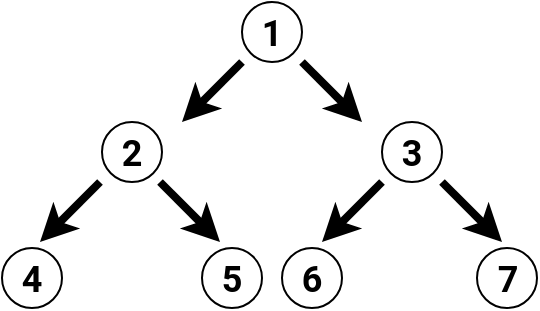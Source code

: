 <mxfile version="16.5.6" type="device"><diagram id="_dZOTa-lZWFBcQjlPdbf" name="Page-1"><mxGraphModel dx="1422" dy="686" grid="1" gridSize="10" guides="1" tooltips="1" connect="1" arrows="1" fold="1" page="1" pageScale="1" pageWidth="850" pageHeight="1100" math="0" shadow="0"><root><mxCell id="0"/><mxCell id="1" parent="0"/><mxCell id="bWi91H6nYLXJk-LkGZLk-1" value="&lt;font style=&quot;font-size: 18px&quot; face=&quot;Roboto&quot; data-font-src=&quot;https://fonts.googleapis.com/css?family=Roboto&quot;&gt;&lt;b&gt;1&lt;/b&gt;&lt;/font&gt;" style="ellipse;whiteSpace=wrap;html=1;aspect=fixed;" vertex="1" parent="1"><mxGeometry x="380" y="80" width="30" height="30" as="geometry"/></mxCell><mxCell id="bWi91H6nYLXJk-LkGZLk-2" value="&lt;font style=&quot;font-size: 18px&quot; face=&quot;Roboto&quot; data-font-src=&quot;https://fonts.googleapis.com/css?family=Roboto&quot;&gt;&lt;b&gt;2&lt;/b&gt;&lt;/font&gt;" style="ellipse;whiteSpace=wrap;html=1;aspect=fixed;" vertex="1" parent="1"><mxGeometry x="310" y="140" width="30" height="30" as="geometry"/></mxCell><mxCell id="bWi91H6nYLXJk-LkGZLk-3" value="&lt;font style=&quot;font-size: 18px&quot; face=&quot;Roboto&quot; data-font-src=&quot;https://fonts.googleapis.com/css?family=Roboto&quot;&gt;&lt;b&gt;3&lt;/b&gt;&lt;/font&gt;" style="ellipse;whiteSpace=wrap;html=1;aspect=fixed;" vertex="1" parent="1"><mxGeometry x="450" y="140" width="30" height="30" as="geometry"/></mxCell><mxCell id="bWi91H6nYLXJk-LkGZLk-7" value="&lt;font style=&quot;font-size: 18px&quot; face=&quot;Roboto&quot; data-font-src=&quot;https://fonts.googleapis.com/css?family=Roboto&quot;&gt;&lt;b&gt;4&lt;/b&gt;&lt;/font&gt;" style="ellipse;whiteSpace=wrap;html=1;aspect=fixed;" vertex="1" parent="1"><mxGeometry x="260" y="203" width="30" height="30" as="geometry"/></mxCell><mxCell id="bWi91H6nYLXJk-LkGZLk-8" value="&lt;font style=&quot;font-size: 18px&quot; face=&quot;Roboto&quot; data-font-src=&quot;https://fonts.googleapis.com/css?family=Roboto&quot;&gt;&lt;b&gt;5&lt;/b&gt;&lt;/font&gt;" style="ellipse;whiteSpace=wrap;html=1;aspect=fixed;" vertex="1" parent="1"><mxGeometry x="360" y="203" width="30" height="30" as="geometry"/></mxCell><mxCell id="bWi91H6nYLXJk-LkGZLk-9" value="&lt;font style=&quot;font-size: 18px&quot; face=&quot;Roboto&quot; data-font-src=&quot;https://fonts.googleapis.com/css?family=Roboto&quot;&gt;&lt;b&gt;6&lt;/b&gt;&lt;/font&gt;" style="ellipse;whiteSpace=wrap;html=1;aspect=fixed;" vertex="1" parent="1"><mxGeometry x="400" y="203" width="30" height="30" as="geometry"/></mxCell><mxCell id="bWi91H6nYLXJk-LkGZLk-10" value="&lt;font style=&quot;font-size: 18px&quot; face=&quot;Roboto&quot; data-font-src=&quot;https://fonts.googleapis.com/css?family=Roboto&quot;&gt;&lt;b&gt;7&lt;/b&gt;&lt;/font&gt;" style="ellipse;whiteSpace=wrap;html=1;aspect=fixed;" vertex="1" parent="1"><mxGeometry x="497.5" y="203" width="30" height="30" as="geometry"/></mxCell><mxCell id="bWi91H6nYLXJk-LkGZLk-11" value="" style="endArrow=classic;html=1;rounded=0;fontSize=18;strokeWidth=4;" edge="1" parent="1"><mxGeometry width="50" height="50" relative="1" as="geometry"><mxPoint x="410" y="110" as="sourcePoint"/><mxPoint x="440" y="140" as="targetPoint"/></mxGeometry></mxCell><mxCell id="bWi91H6nYLXJk-LkGZLk-13" value="" style="endArrow=classic;html=1;rounded=0;fontSize=18;strokeWidth=4;" edge="1" parent="1"><mxGeometry width="50" height="50" relative="1" as="geometry"><mxPoint x="380" y="110" as="sourcePoint"/><mxPoint x="350" y="140" as="targetPoint"/></mxGeometry></mxCell><mxCell id="bWi91H6nYLXJk-LkGZLk-17" value="" style="endArrow=classic;html=1;rounded=0;fontSize=18;strokeWidth=4;" edge="1" parent="1"><mxGeometry width="50" height="50" relative="1" as="geometry"><mxPoint x="309" y="170" as="sourcePoint"/><mxPoint x="279" y="200" as="targetPoint"/></mxGeometry></mxCell><mxCell id="bWi91H6nYLXJk-LkGZLk-18" value="" style="endArrow=classic;html=1;rounded=0;fontSize=18;strokeWidth=4;" edge="1" parent="1"><mxGeometry width="50" height="50" relative="1" as="geometry"><mxPoint x="339" y="170" as="sourcePoint"/><mxPoint x="369" y="200" as="targetPoint"/></mxGeometry></mxCell><mxCell id="bWi91H6nYLXJk-LkGZLk-19" value="" style="endArrow=classic;html=1;rounded=0;fontSize=18;strokeWidth=4;" edge="1" parent="1"><mxGeometry width="50" height="50" relative="1" as="geometry"><mxPoint x="450" y="170" as="sourcePoint"/><mxPoint x="420" y="200" as="targetPoint"/></mxGeometry></mxCell><mxCell id="bWi91H6nYLXJk-LkGZLk-20" value="" style="endArrow=classic;html=1;rounded=0;fontSize=18;strokeWidth=4;" edge="1" parent="1"><mxGeometry width="50" height="50" relative="1" as="geometry"><mxPoint x="480" y="170" as="sourcePoint"/><mxPoint x="510" y="200" as="targetPoint"/></mxGeometry></mxCell></root></mxGraphModel></diagram></mxfile>